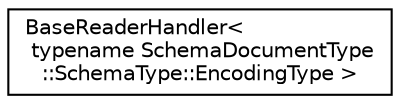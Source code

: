 digraph "Graphical Class Hierarchy"
{
 // LATEX_PDF_SIZE
  edge [fontname="Helvetica",fontsize="10",labelfontname="Helvetica",labelfontsize="10"];
  node [fontname="Helvetica",fontsize="10",shape=record];
  rankdir="LR";
  Node0 [label="BaseReaderHandler\<\l typename SchemaDocumentType\l::SchemaType::EncodingType \>",height=0.2,width=0.4,color="black", fillcolor="white", style="filled",URL="$struct_base_reader_handler.html",tooltip=" "];
}
